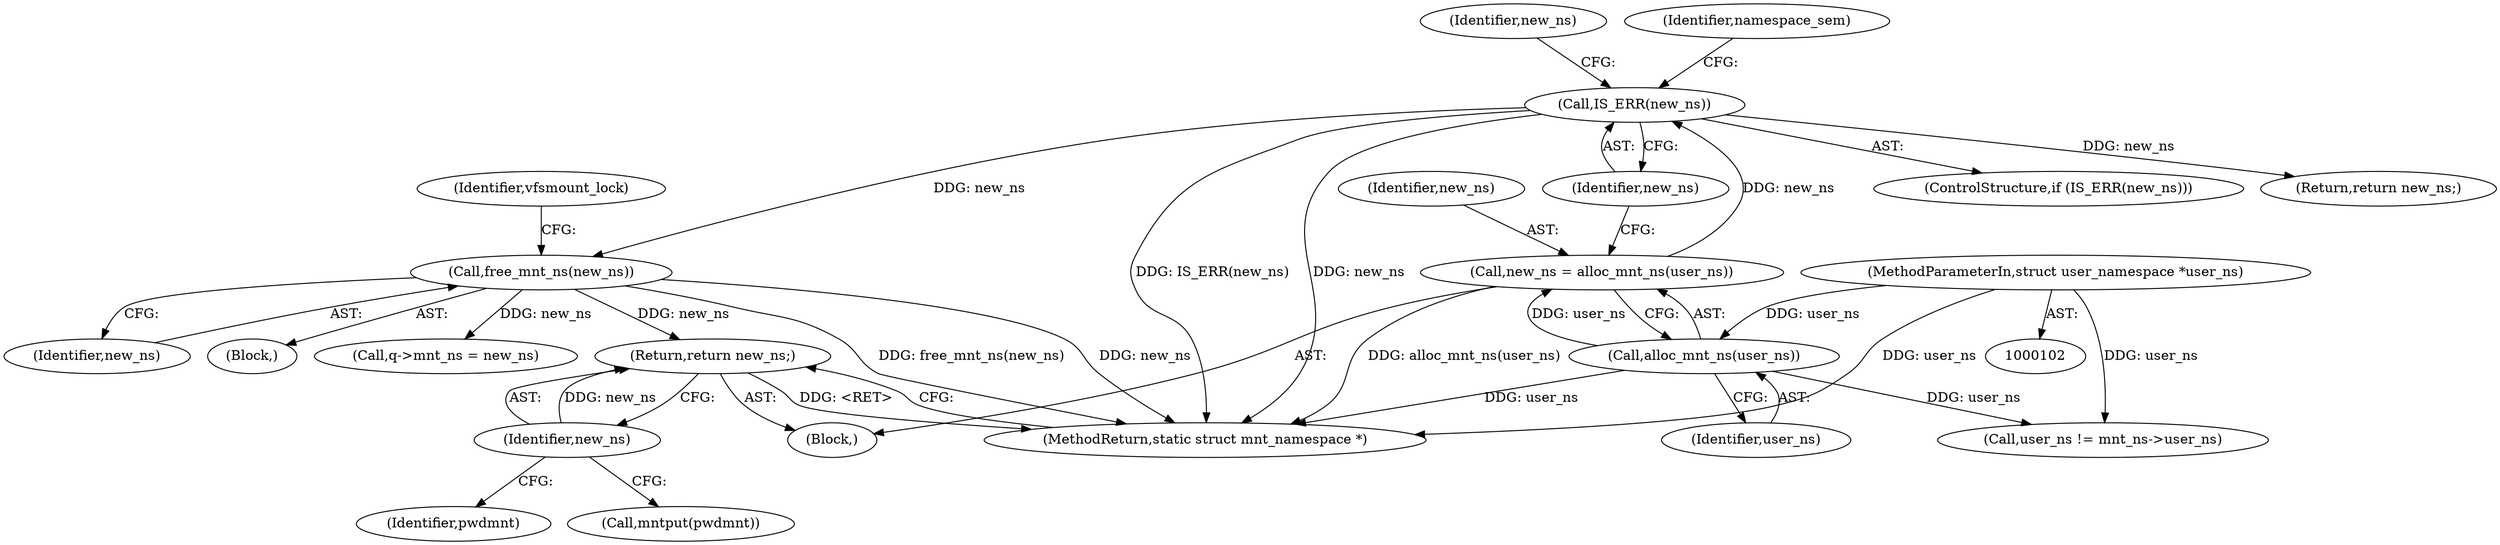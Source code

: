 digraph "0_linux_132c94e31b8bca8ea921f9f96a57d684fa4ae0a9_0@pointer" {
"1000259" [label="(Return,return new_ns;)"];
"1000260" [label="(Identifier,new_ns)"];
"1000163" [label="(Call,free_mnt_ns(new_ns))"];
"1000130" [label="(Call,IS_ERR(new_ns))"];
"1000125" [label="(Call,new_ns = alloc_mnt_ns(user_ns))"];
"1000127" [label="(Call,alloc_mnt_ns(user_ns))"];
"1000104" [label="(MethodParameterIn,struct user_namespace *user_ns)"];
"1000164" [label="(Identifier,new_ns)"];
"1000126" [label="(Identifier,new_ns)"];
"1000131" [label="(Identifier,new_ns)"];
"1000163" [label="(Call,free_mnt_ns(new_ns))"];
"1000129" [label="(ControlStructure,if (IS_ERR(new_ns)))"];
"1000127" [label="(Call,alloc_mnt_ns(user_ns))"];
"1000256" [label="(Identifier,pwdmnt)"];
"1000261" [label="(MethodReturn,static struct mnt_namespace *)"];
"1000159" [label="(Block,)"];
"1000106" [label="(Block,)"];
"1000125" [label="(Call,new_ns = alloc_mnt_ns(user_ns))"];
"1000130" [label="(Call,IS_ERR(new_ns))"];
"1000133" [label="(Identifier,new_ns)"];
"1000260" [label="(Identifier,new_ns)"];
"1000167" [label="(Identifier,vfsmount_lock)"];
"1000104" [label="(MethodParameterIn,struct user_namespace *user_ns)"];
"1000177" [label="(Call,q->mnt_ns = new_ns)"];
"1000132" [label="(Return,return new_ns;)"];
"1000259" [label="(Return,return new_ns;)"];
"1000257" [label="(Call,mntput(pwdmnt))"];
"1000128" [label="(Identifier,user_ns)"];
"1000136" [label="(Identifier,namespace_sem)"];
"1000143" [label="(Call,user_ns != mnt_ns->user_ns)"];
"1000259" -> "1000106"  [label="AST: "];
"1000259" -> "1000260"  [label="CFG: "];
"1000260" -> "1000259"  [label="AST: "];
"1000261" -> "1000259"  [label="CFG: "];
"1000259" -> "1000261"  [label="DDG: <RET>"];
"1000260" -> "1000259"  [label="DDG: new_ns"];
"1000163" -> "1000259"  [label="DDG: new_ns"];
"1000260" -> "1000257"  [label="CFG: "];
"1000260" -> "1000256"  [label="CFG: "];
"1000163" -> "1000159"  [label="AST: "];
"1000163" -> "1000164"  [label="CFG: "];
"1000164" -> "1000163"  [label="AST: "];
"1000167" -> "1000163"  [label="CFG: "];
"1000163" -> "1000261"  [label="DDG: free_mnt_ns(new_ns)"];
"1000163" -> "1000261"  [label="DDG: new_ns"];
"1000130" -> "1000163"  [label="DDG: new_ns"];
"1000163" -> "1000177"  [label="DDG: new_ns"];
"1000130" -> "1000129"  [label="AST: "];
"1000130" -> "1000131"  [label="CFG: "];
"1000131" -> "1000130"  [label="AST: "];
"1000133" -> "1000130"  [label="CFG: "];
"1000136" -> "1000130"  [label="CFG: "];
"1000130" -> "1000261"  [label="DDG: IS_ERR(new_ns)"];
"1000130" -> "1000261"  [label="DDG: new_ns"];
"1000125" -> "1000130"  [label="DDG: new_ns"];
"1000130" -> "1000132"  [label="DDG: new_ns"];
"1000125" -> "1000106"  [label="AST: "];
"1000125" -> "1000127"  [label="CFG: "];
"1000126" -> "1000125"  [label="AST: "];
"1000127" -> "1000125"  [label="AST: "];
"1000131" -> "1000125"  [label="CFG: "];
"1000125" -> "1000261"  [label="DDG: alloc_mnt_ns(user_ns)"];
"1000127" -> "1000125"  [label="DDG: user_ns"];
"1000127" -> "1000128"  [label="CFG: "];
"1000128" -> "1000127"  [label="AST: "];
"1000127" -> "1000261"  [label="DDG: user_ns"];
"1000104" -> "1000127"  [label="DDG: user_ns"];
"1000127" -> "1000143"  [label="DDG: user_ns"];
"1000104" -> "1000102"  [label="AST: "];
"1000104" -> "1000261"  [label="DDG: user_ns"];
"1000104" -> "1000143"  [label="DDG: user_ns"];
}
